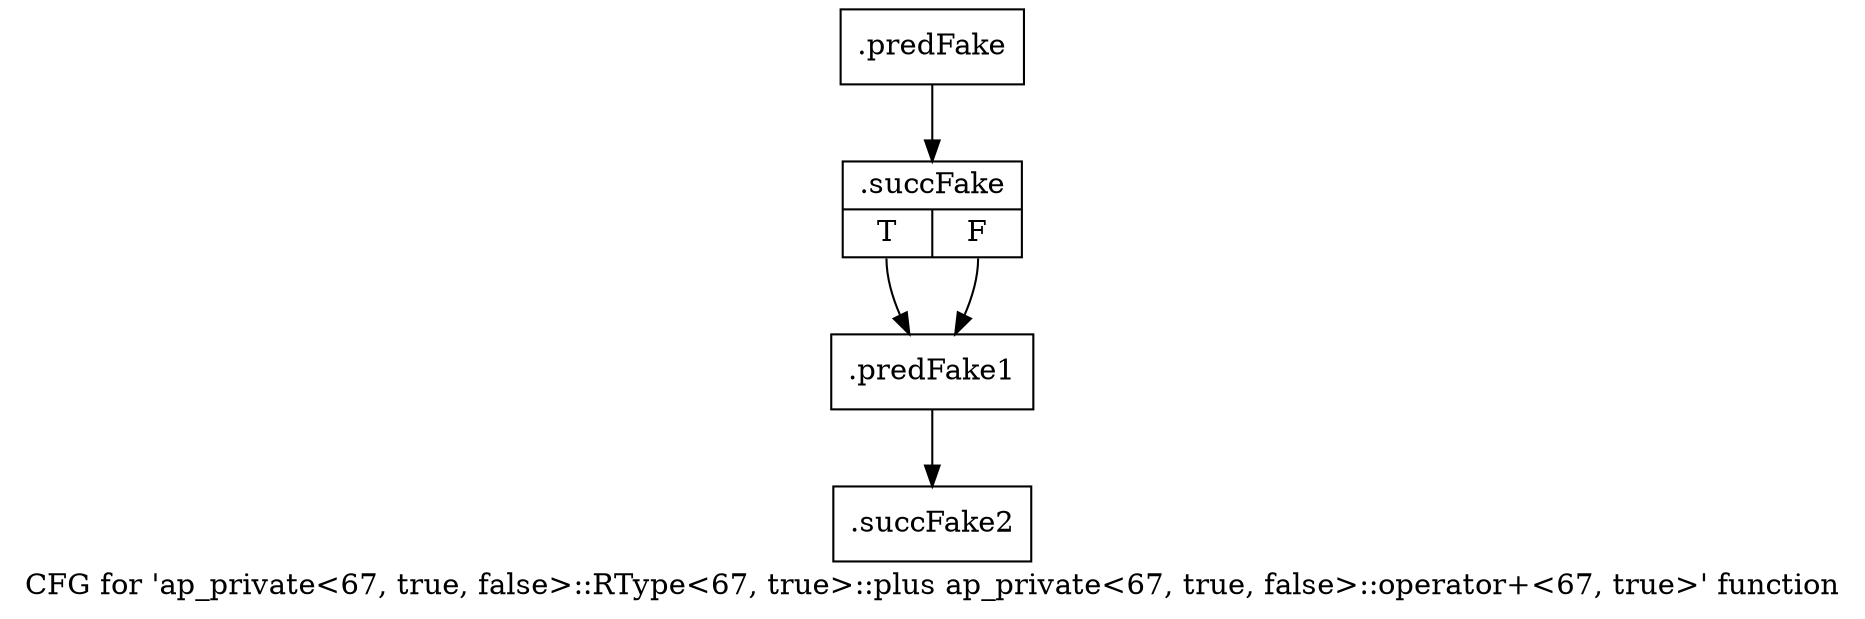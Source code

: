 digraph "CFG for 'ap_private\<67, true, false\>::RType\<67, true\>::plus ap_private\<67, true, false\>::operator+\<67, true\>' function" {
	label="CFG for 'ap_private\<67, true, false\>::RType\<67, true\>::plus ap_private\<67, true, false\>::operator+\<67, true\>' function";

	Node0x5f10b80 [shape=record,filename="",linenumber="",label="{.predFake}"];
	Node0x5f10b80 -> Node0x62f6a70[ callList="" memoryops="" filename="/mnt/xilinx/Vitis_HLS/2021.2/include/etc/ap_private.h" execusionnum="1"];
	Node0x62f6a70 [shape=record,filename="/mnt/xilinx/Vitis_HLS/2021.2/include/etc/ap_private.h",linenumber="4008",label="{.succFake|{<s0>T|<s1>F}}"];
	Node0x62f6a70:s0 -> Node0x5f11280;
	Node0x62f6a70:s1 -> Node0x5f11280[ callList="" memoryops="" filename="/mnt/xilinx/Vitis_HLS/2021.2/include/etc/ap_private.h" execusionnum="1"];
	Node0x5f11280 [shape=record,filename="/mnt/xilinx/Vitis_HLS/2021.2/include/etc/ap_private.h",linenumber="4008",label="{.predFake1}"];
	Node0x5f11280 -> Node0x62f6cc0[ callList="" memoryops="" filename="/mnt/xilinx/Vitis_HLS/2021.2/include/etc/ap_private.h" execusionnum="2"];
	Node0x62f6cc0 [shape=record,filename="/mnt/xilinx/Vitis_HLS/2021.2/include/etc/ap_private.h",linenumber="4008",label="{.succFake2}"];
}

